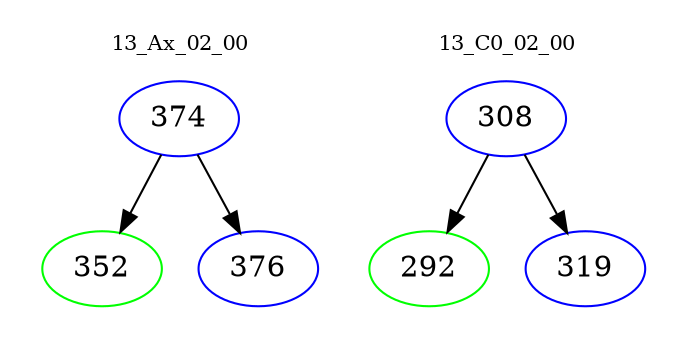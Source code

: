 digraph{
subgraph cluster_0 {
color = white
label = "13_Ax_02_00";
fontsize=10;
T0_374 [label="374", color="blue"]
T0_374 -> T0_352 [color="black"]
T0_352 [label="352", color="green"]
T0_374 -> T0_376 [color="black"]
T0_376 [label="376", color="blue"]
}
subgraph cluster_1 {
color = white
label = "13_C0_02_00";
fontsize=10;
T1_308 [label="308", color="blue"]
T1_308 -> T1_292 [color="black"]
T1_292 [label="292", color="green"]
T1_308 -> T1_319 [color="black"]
T1_319 [label="319", color="blue"]
}
}

